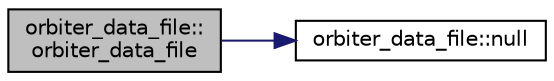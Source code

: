digraph "orbiter_data_file::orbiter_data_file"
{
  edge [fontname="Helvetica",fontsize="10",labelfontname="Helvetica",labelfontsize="10"];
  node [fontname="Helvetica",fontsize="10",shape=record];
  rankdir="LR";
  Node0 [label="orbiter_data_file::\lorbiter_data_file",height=0.2,width=0.4,color="black", fillcolor="grey75", style="filled", fontcolor="black"];
  Node0 -> Node1 [color="midnightblue",fontsize="10",style="solid",fontname="Helvetica"];
  Node1 [label="orbiter_data_file::null",height=0.2,width=0.4,color="black", fillcolor="white", style="filled",URL="$dc/dde/classorbiter__data__file.html#ad17c43ddea83a048e242c46705b8fa8e"];
}
